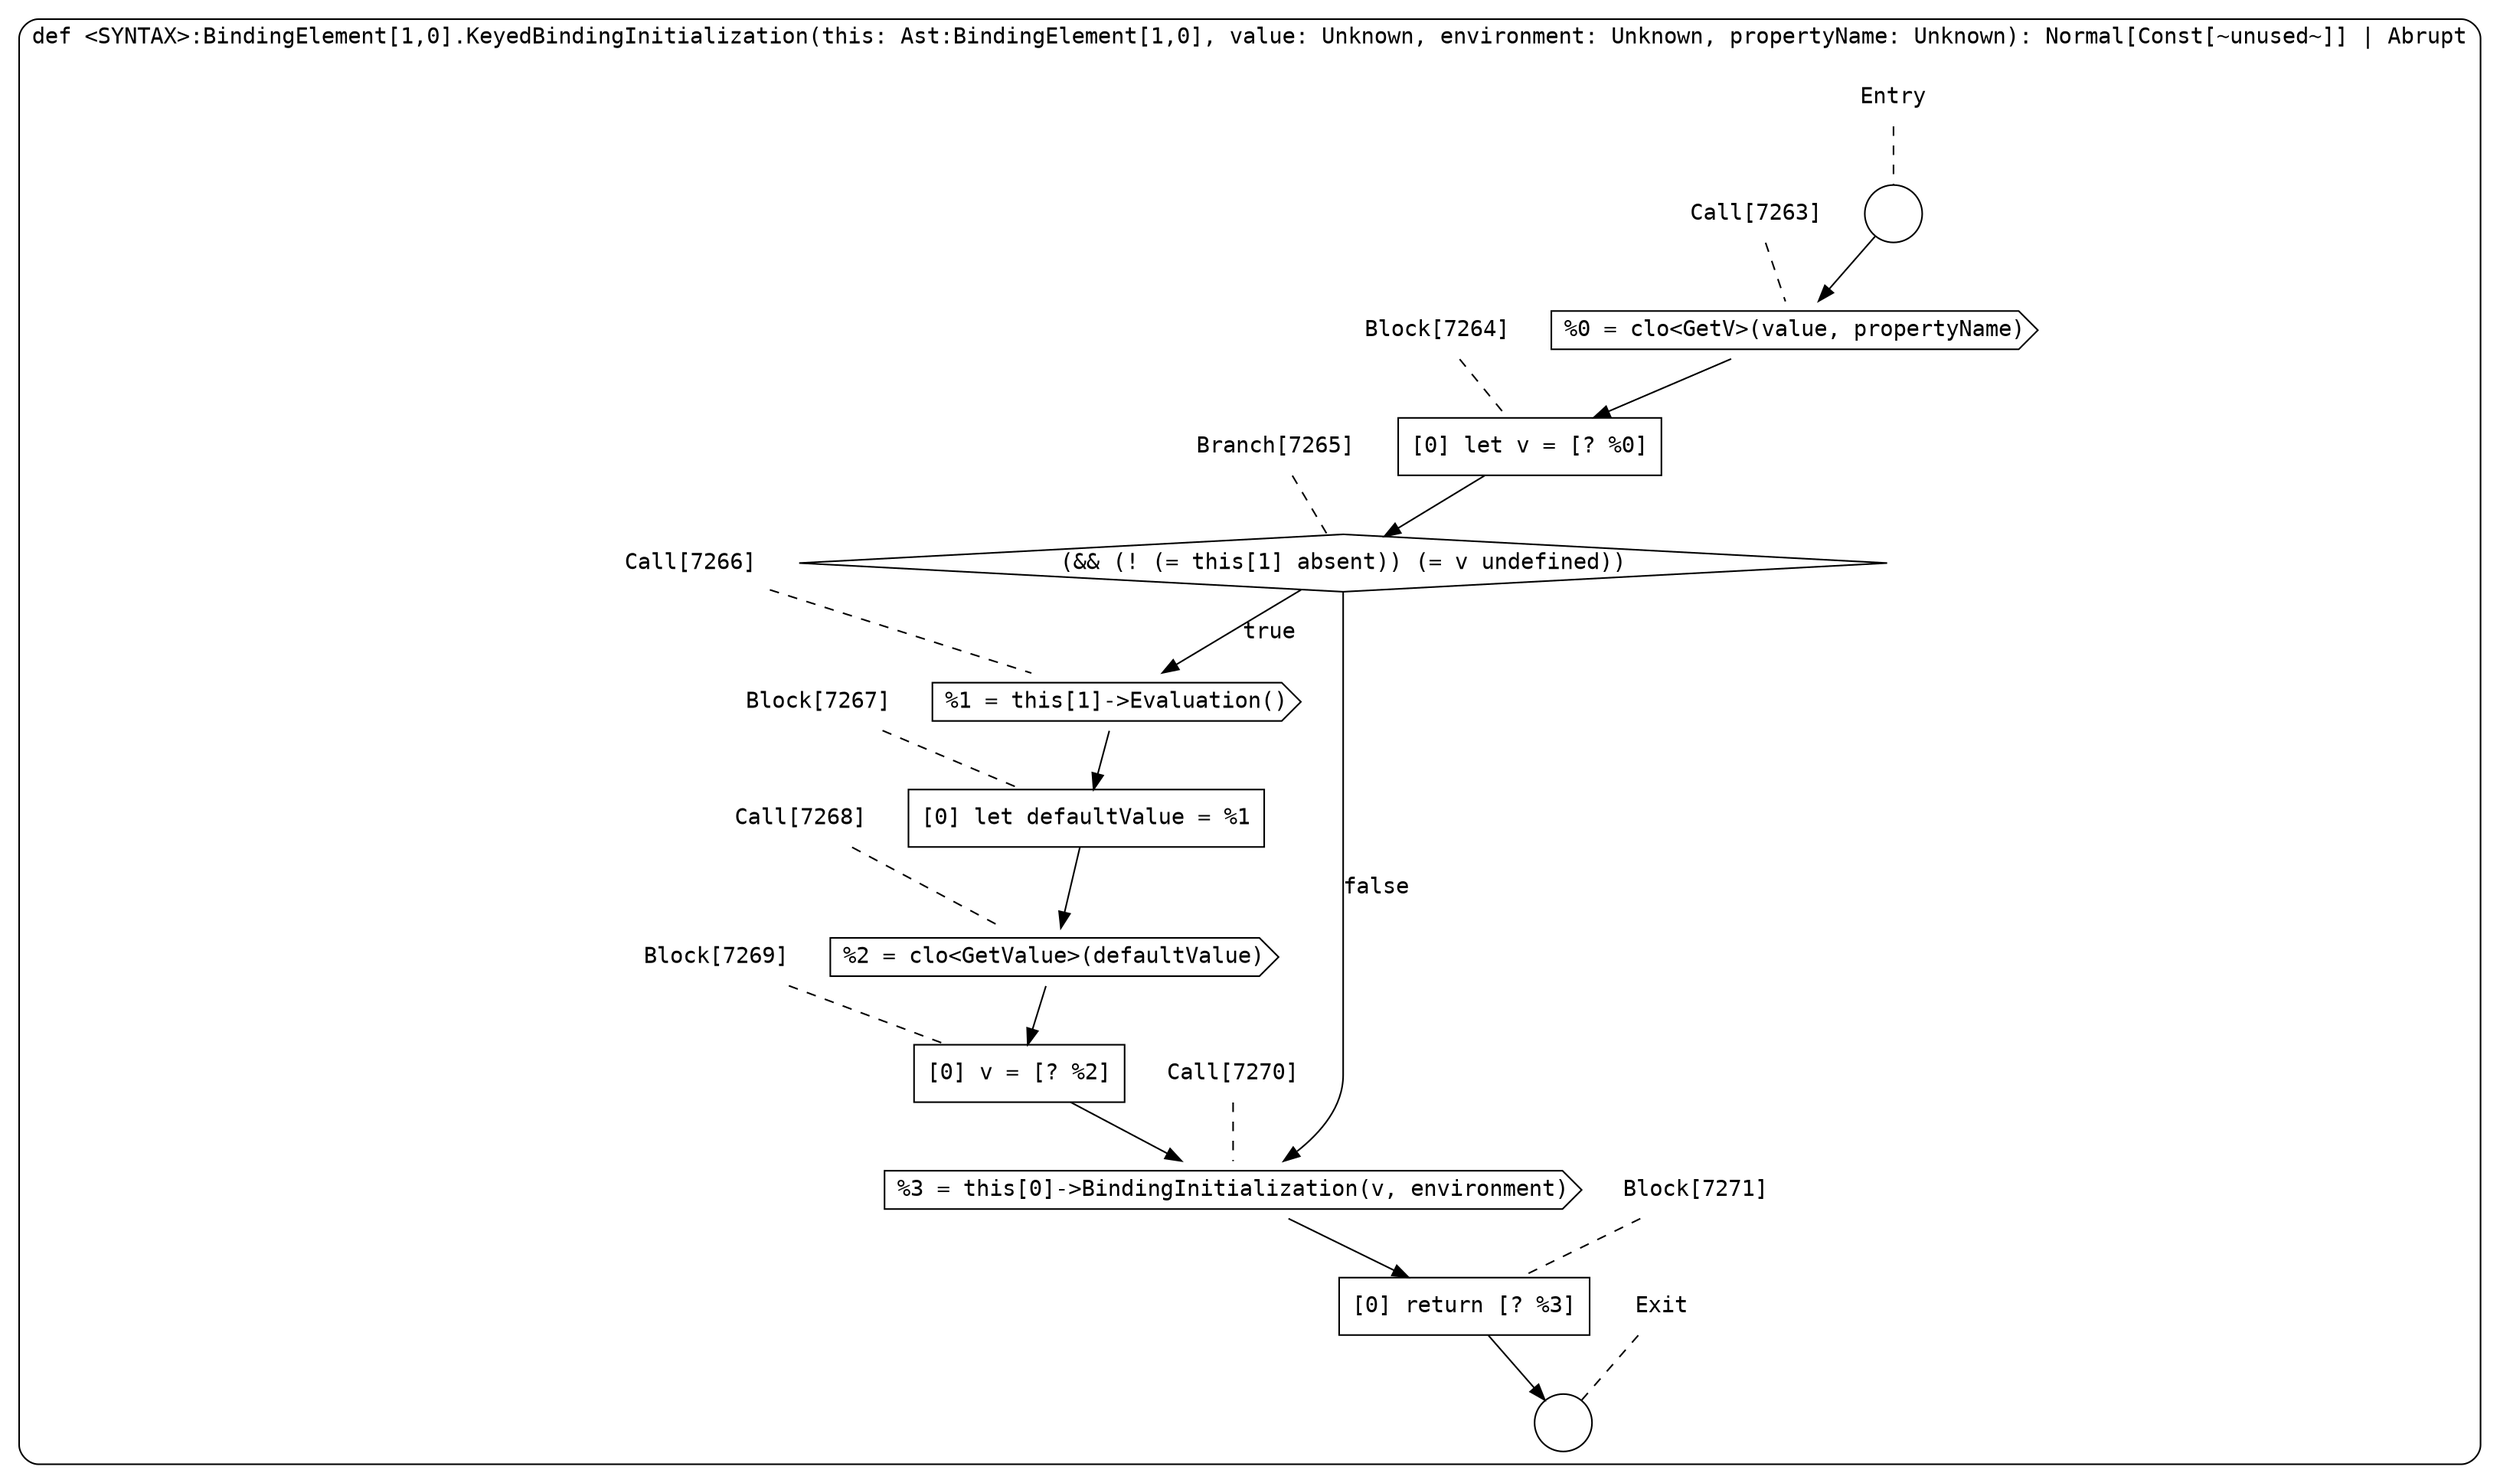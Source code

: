 digraph {
  graph [fontname = "Consolas"]
  node [fontname = "Consolas"]
  edge [fontname = "Consolas"]
  subgraph cluster1400 {
    label = "def <SYNTAX>:BindingElement[1,0].KeyedBindingInitialization(this: Ast:BindingElement[1,0], value: Unknown, environment: Unknown, propertyName: Unknown): Normal[Const[~unused~]] | Abrupt"
    style = rounded
    cluster1400_entry_name [shape=none, label=<<font color="black">Entry</font>>]
    cluster1400_entry_name -> cluster1400_entry [arrowhead=none, color="black", style=dashed]
    cluster1400_entry [shape=circle label=" " color="black" fillcolor="white" style=filled]
    cluster1400_entry -> node7263 [color="black"]
    cluster1400_exit_name [shape=none, label=<<font color="black">Exit</font>>]
    cluster1400_exit_name -> cluster1400_exit [arrowhead=none, color="black", style=dashed]
    cluster1400_exit [shape=circle label=" " color="black" fillcolor="white" style=filled]
    node7263_name [shape=none, label=<<font color="black">Call[7263]</font>>]
    node7263_name -> node7263 [arrowhead=none, color="black", style=dashed]
    node7263 [shape=cds, label=<<font color="black">%0 = clo&lt;GetV&gt;(value, propertyName)</font>> color="black" fillcolor="white", style=filled]
    node7263 -> node7264 [color="black"]
    node7264_name [shape=none, label=<<font color="black">Block[7264]</font>>]
    node7264_name -> node7264 [arrowhead=none, color="black", style=dashed]
    node7264 [shape=box, label=<<font color="black">[0] let v = [? %0]<BR ALIGN="LEFT"/></font>> color="black" fillcolor="white", style=filled]
    node7264 -> node7265 [color="black"]
    node7265_name [shape=none, label=<<font color="black">Branch[7265]</font>>]
    node7265_name -> node7265 [arrowhead=none, color="black", style=dashed]
    node7265 [shape=diamond, label=<<font color="black">(&amp;&amp; (! (= this[1] absent)) (= v undefined))</font>> color="black" fillcolor="white", style=filled]
    node7265 -> node7266 [label=<<font color="black">true</font>> color="black"]
    node7265 -> node7270 [label=<<font color="black">false</font>> color="black"]
    node7266_name [shape=none, label=<<font color="black">Call[7266]</font>>]
    node7266_name -> node7266 [arrowhead=none, color="black", style=dashed]
    node7266 [shape=cds, label=<<font color="black">%1 = this[1]-&gt;Evaluation()</font>> color="black" fillcolor="white", style=filled]
    node7266 -> node7267 [color="black"]
    node7270_name [shape=none, label=<<font color="black">Call[7270]</font>>]
    node7270_name -> node7270 [arrowhead=none, color="black", style=dashed]
    node7270 [shape=cds, label=<<font color="black">%3 = this[0]-&gt;BindingInitialization(v, environment)</font>> color="black" fillcolor="white", style=filled]
    node7270 -> node7271 [color="black"]
    node7267_name [shape=none, label=<<font color="black">Block[7267]</font>>]
    node7267_name -> node7267 [arrowhead=none, color="black", style=dashed]
    node7267 [shape=box, label=<<font color="black">[0] let defaultValue = %1<BR ALIGN="LEFT"/></font>> color="black" fillcolor="white", style=filled]
    node7267 -> node7268 [color="black"]
    node7271_name [shape=none, label=<<font color="black">Block[7271]</font>>]
    node7271_name -> node7271 [arrowhead=none, color="black", style=dashed]
    node7271 [shape=box, label=<<font color="black">[0] return [? %3]<BR ALIGN="LEFT"/></font>> color="black" fillcolor="white", style=filled]
    node7271 -> cluster1400_exit [color="black"]
    node7268_name [shape=none, label=<<font color="black">Call[7268]</font>>]
    node7268_name -> node7268 [arrowhead=none, color="black", style=dashed]
    node7268 [shape=cds, label=<<font color="black">%2 = clo&lt;GetValue&gt;(defaultValue)</font>> color="black" fillcolor="white", style=filled]
    node7268 -> node7269 [color="black"]
    node7269_name [shape=none, label=<<font color="black">Block[7269]</font>>]
    node7269_name -> node7269 [arrowhead=none, color="black", style=dashed]
    node7269 [shape=box, label=<<font color="black">[0] v = [? %2]<BR ALIGN="LEFT"/></font>> color="black" fillcolor="white", style=filled]
    node7269 -> node7270 [color="black"]
  }
}